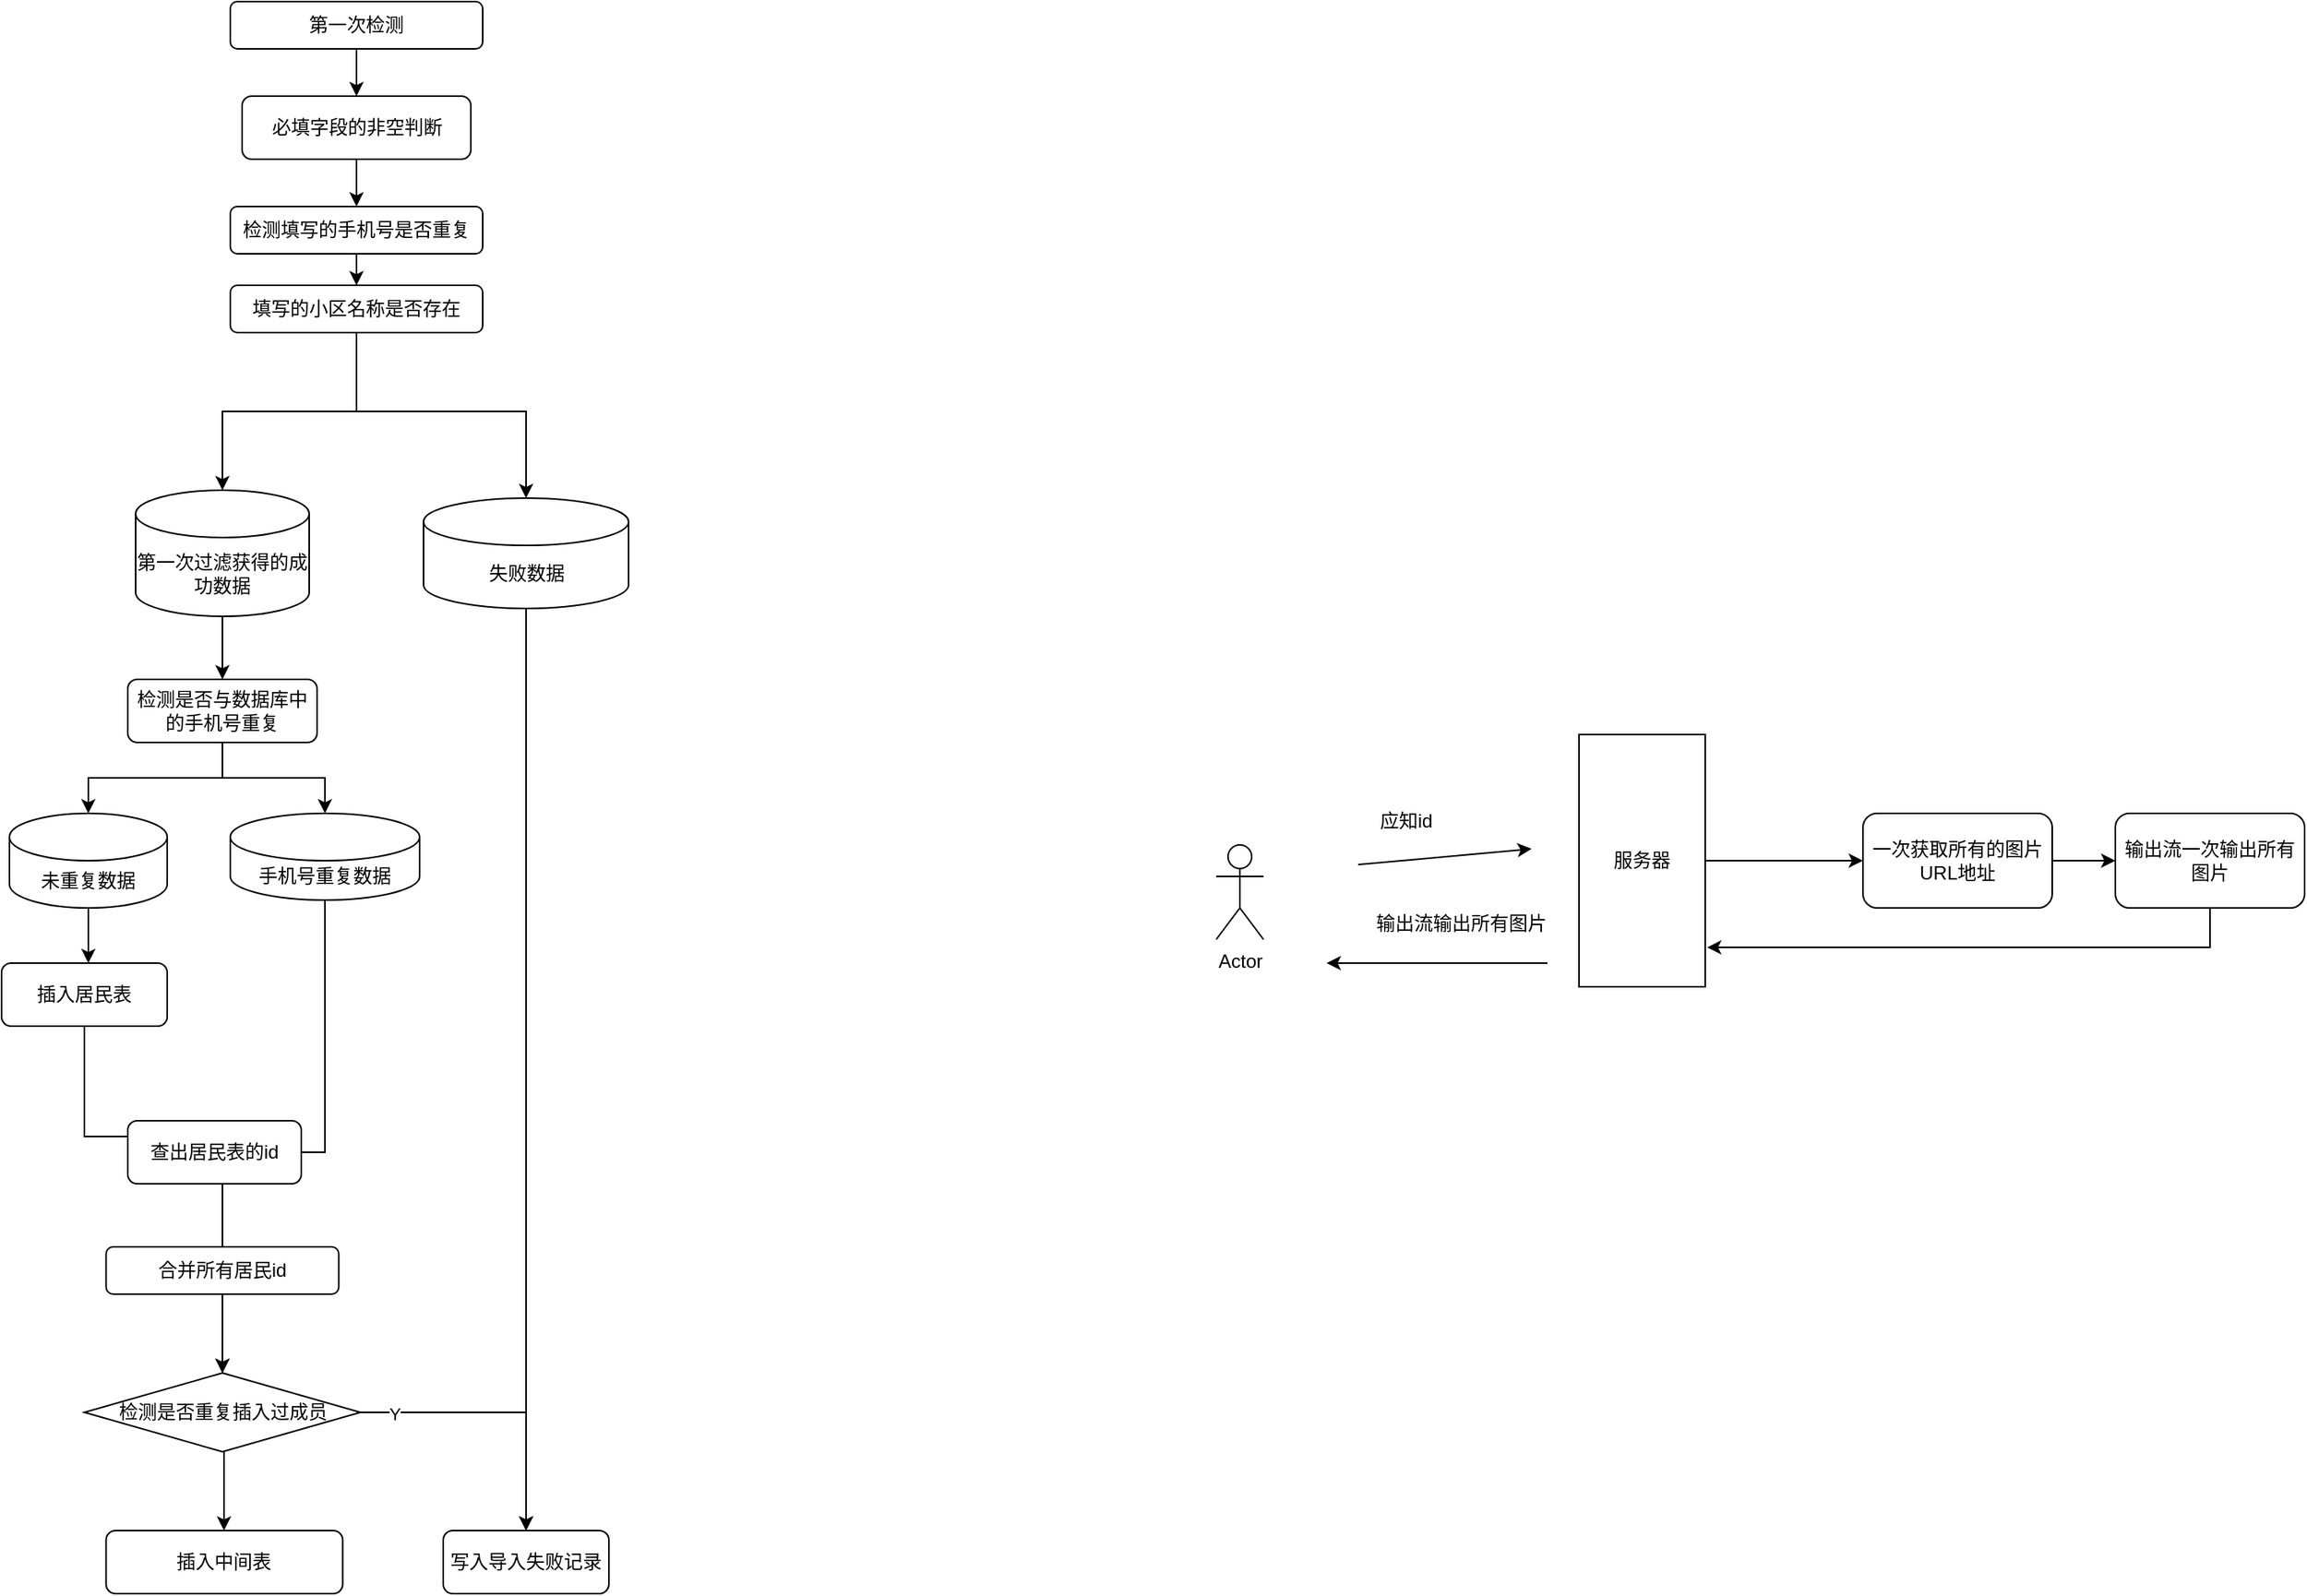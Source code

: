 <mxfile version="20.5.3" type="github">
  <diagram id="aUBuHN6MXLQGVr44WZyo" name="第 1 页">
    <mxGraphModel dx="651" dy="644" grid="1" gridSize="10" guides="1" tooltips="1" connect="1" arrows="1" fold="1" page="0" pageScale="1" pageWidth="827" pageHeight="1169" math="0" shadow="0">
      <root>
        <mxCell id="0" />
        <mxCell id="1" parent="0" />
        <mxCell id="XFE-MpF_bWx7WAoScGuX-34" style="edgeStyle=orthogonalEdgeStyle;rounded=0;orthogonalLoop=1;jettySize=auto;html=1;entryX=0.5;entryY=0;entryDx=0;entryDy=0;" parent="1" source="XFE-MpF_bWx7WAoScGuX-35" target="XFE-MpF_bWx7WAoScGuX-42" edge="1">
          <mxGeometry relative="1" as="geometry" />
        </mxCell>
        <mxCell id="XFE-MpF_bWx7WAoScGuX-35" value="第一次检测" style="rounded=1;whiteSpace=wrap;html=1;" parent="1" vertex="1">
          <mxGeometry x="745" y="80" width="160" height="30" as="geometry" />
        </mxCell>
        <mxCell id="XFE-MpF_bWx7WAoScGuX-36" value="" style="edgeStyle=orthogonalEdgeStyle;rounded=0;orthogonalLoop=1;jettySize=auto;html=1;" parent="1" source="XFE-MpF_bWx7WAoScGuX-37" target="XFE-MpF_bWx7WAoScGuX-40" edge="1">
          <mxGeometry relative="1" as="geometry" />
        </mxCell>
        <mxCell id="XFE-MpF_bWx7WAoScGuX-37" value="检测填写的手机号是否重复" style="rounded=1;whiteSpace=wrap;html=1;" parent="1" vertex="1">
          <mxGeometry x="745" y="210" width="160" height="30" as="geometry" />
        </mxCell>
        <mxCell id="XFE-MpF_bWx7WAoScGuX-38" style="edgeStyle=orthogonalEdgeStyle;rounded=0;orthogonalLoop=1;jettySize=auto;html=1;exitX=0.5;exitY=1;exitDx=0;exitDy=0;" parent="1" source="XFE-MpF_bWx7WAoScGuX-40" target="XFE-MpF_bWx7WAoScGuX-44" edge="1">
          <mxGeometry relative="1" as="geometry" />
        </mxCell>
        <mxCell id="XFE-MpF_bWx7WAoScGuX-39" style="edgeStyle=orthogonalEdgeStyle;rounded=0;orthogonalLoop=1;jettySize=auto;html=1;exitX=0.5;exitY=1;exitDx=0;exitDy=0;entryX=0.5;entryY=0;entryDx=0;entryDy=0;entryPerimeter=0;" parent="1" source="XFE-MpF_bWx7WAoScGuX-40" target="XFE-MpF_bWx7WAoScGuX-55" edge="1">
          <mxGeometry relative="1" as="geometry">
            <mxPoint x="910" y="390" as="targetPoint" />
            <Array as="points">
              <mxPoint x="825" y="340" />
              <mxPoint x="932" y="340" />
            </Array>
          </mxGeometry>
        </mxCell>
        <mxCell id="XFE-MpF_bWx7WAoScGuX-40" value="填写的小区名称是否存在" style="whiteSpace=wrap;html=1;rounded=1;" parent="1" vertex="1">
          <mxGeometry x="745" y="260" width="160" height="30" as="geometry" />
        </mxCell>
        <mxCell id="XFE-MpF_bWx7WAoScGuX-41" style="edgeStyle=orthogonalEdgeStyle;rounded=0;orthogonalLoop=1;jettySize=auto;html=1;" parent="1" source="XFE-MpF_bWx7WAoScGuX-42" target="XFE-MpF_bWx7WAoScGuX-37" edge="1">
          <mxGeometry relative="1" as="geometry" />
        </mxCell>
        <mxCell id="XFE-MpF_bWx7WAoScGuX-42" value="必填字段的非空判断" style="rounded=1;whiteSpace=wrap;html=1;" parent="1" vertex="1">
          <mxGeometry x="752.5" y="140" width="145" height="40" as="geometry" />
        </mxCell>
        <mxCell id="XFE-MpF_bWx7WAoScGuX-43" style="edgeStyle=orthogonalEdgeStyle;rounded=0;orthogonalLoop=1;jettySize=auto;html=1;entryX=0.5;entryY=0;entryDx=0;entryDy=0;" parent="1" source="XFE-MpF_bWx7WAoScGuX-44" target="XFE-MpF_bWx7WAoScGuX-47" edge="1">
          <mxGeometry relative="1" as="geometry" />
        </mxCell>
        <mxCell id="XFE-MpF_bWx7WAoScGuX-44" value="第一次过滤获得的成功数据" style="shape=cylinder3;whiteSpace=wrap;html=1;boundedLbl=1;backgroundOutline=1;size=15;" parent="1" vertex="1">
          <mxGeometry x="685" y="390" width="110" height="80" as="geometry" />
        </mxCell>
        <mxCell id="XFE-MpF_bWx7WAoScGuX-45" style="edgeStyle=orthogonalEdgeStyle;rounded=0;orthogonalLoop=1;jettySize=auto;html=1;exitX=0.5;exitY=1;exitDx=0;exitDy=0;" parent="1" source="XFE-MpF_bWx7WAoScGuX-47" target="XFE-MpF_bWx7WAoScGuX-49" edge="1">
          <mxGeometry relative="1" as="geometry" />
        </mxCell>
        <mxCell id="XFE-MpF_bWx7WAoScGuX-46" style="edgeStyle=orthogonalEdgeStyle;rounded=0;orthogonalLoop=1;jettySize=auto;html=1;exitX=0.5;exitY=1;exitDx=0;exitDy=0;" parent="1" source="XFE-MpF_bWx7WAoScGuX-47" target="XFE-MpF_bWx7WAoScGuX-51" edge="1">
          <mxGeometry relative="1" as="geometry" />
        </mxCell>
        <mxCell id="XFE-MpF_bWx7WAoScGuX-47" value="检测是否与数据库中的手机号重复" style="rounded=1;whiteSpace=wrap;html=1;" parent="1" vertex="1">
          <mxGeometry x="680" y="510" width="120" height="40" as="geometry" />
        </mxCell>
        <mxCell id="XFE-MpF_bWx7WAoScGuX-48" style="edgeStyle=orthogonalEdgeStyle;rounded=0;orthogonalLoop=1;jettySize=auto;html=1;" parent="1" source="XFE-MpF_bWx7WAoScGuX-49" edge="1">
          <mxGeometry relative="1" as="geometry">
            <mxPoint x="655" y="690" as="targetPoint" />
          </mxGeometry>
        </mxCell>
        <mxCell id="XFE-MpF_bWx7WAoScGuX-49" value="未重复数据" style="shape=cylinder3;whiteSpace=wrap;html=1;boundedLbl=1;backgroundOutline=1;size=15;" parent="1" vertex="1">
          <mxGeometry x="605" y="595" width="100" height="60" as="geometry" />
        </mxCell>
        <mxCell id="XFE-MpF_bWx7WAoScGuX-50" style="edgeStyle=orthogonalEdgeStyle;rounded=0;orthogonalLoop=1;jettySize=auto;html=1;" parent="1" source="XFE-MpF_bWx7WAoScGuX-51" target="XFE-MpF_bWx7WAoScGuX-62" edge="1">
          <mxGeometry relative="1" as="geometry">
            <Array as="points">
              <mxPoint x="805" y="810" />
              <mxPoint x="740" y="810" />
            </Array>
            <mxPoint x="740.0" y="810" as="targetPoint" />
          </mxGeometry>
        </mxCell>
        <mxCell id="XFE-MpF_bWx7WAoScGuX-51" value="手机号重复数据" style="shape=cylinder3;whiteSpace=wrap;html=1;boundedLbl=1;backgroundOutline=1;size=15;" parent="1" vertex="1">
          <mxGeometry x="745" y="595" width="120" height="55" as="geometry" />
        </mxCell>
        <mxCell id="XFE-MpF_bWx7WAoScGuX-52" style="edgeStyle=orthogonalEdgeStyle;rounded=0;orthogonalLoop=1;jettySize=auto;html=1;startArrow=none;" parent="1" source="XFE-MpF_bWx7WAoScGuX-65" target="XFE-MpF_bWx7WAoScGuX-62" edge="1">
          <mxGeometry relative="1" as="geometry">
            <mxPoint x="740.0" y="810" as="targetPoint" />
          </mxGeometry>
        </mxCell>
        <mxCell id="XFE-MpF_bWx7WAoScGuX-53" value="插入居民表" style="rounded=1;whiteSpace=wrap;html=1;" parent="1" vertex="1">
          <mxGeometry x="600" y="690" width="105" height="40" as="geometry" />
        </mxCell>
        <mxCell id="XFE-MpF_bWx7WAoScGuX-60" style="edgeStyle=orthogonalEdgeStyle;rounded=0;orthogonalLoop=1;jettySize=auto;html=1;exitX=0.5;exitY=1;exitDx=0;exitDy=0;" parent="1" target="XFE-MpF_bWx7WAoScGuX-59" edge="1">
          <mxGeometry relative="1" as="geometry">
            <mxPoint x="730.0" y="990" as="sourcePoint" />
            <Array as="points">
              <mxPoint x="741" y="990" />
            </Array>
          </mxGeometry>
        </mxCell>
        <mxCell id="XFE-MpF_bWx7WAoScGuX-57" style="edgeStyle=orthogonalEdgeStyle;rounded=0;orthogonalLoop=1;jettySize=auto;html=1;entryX=0.5;entryY=0;entryDx=0;entryDy=0;" parent="1" source="XFE-MpF_bWx7WAoScGuX-55" target="XFE-MpF_bWx7WAoScGuX-58" edge="1">
          <mxGeometry relative="1" as="geometry">
            <mxPoint x="915" y="775" as="targetPoint" />
          </mxGeometry>
        </mxCell>
        <mxCell id="XFE-MpF_bWx7WAoScGuX-55" value="失败数据" style="shape=cylinder3;whiteSpace=wrap;html=1;boundedLbl=1;backgroundOutline=1;size=15;" parent="1" vertex="1">
          <mxGeometry x="867.5" y="395" width="130" height="70" as="geometry" />
        </mxCell>
        <mxCell id="XFE-MpF_bWx7WAoScGuX-58" value="写入导入失败记录" style="rounded=1;whiteSpace=wrap;html=1;" parent="1" vertex="1">
          <mxGeometry x="880" y="1050" width="105" height="40" as="geometry" />
        </mxCell>
        <mxCell id="XFE-MpF_bWx7WAoScGuX-59" value="插入中间表" style="rounded=1;whiteSpace=wrap;html=1;" parent="1" vertex="1">
          <mxGeometry x="666.25" y="1050" width="150" height="40" as="geometry" />
        </mxCell>
        <mxCell id="XFE-MpF_bWx7WAoScGuX-63" style="edgeStyle=orthogonalEdgeStyle;rounded=0;orthogonalLoop=1;jettySize=auto;html=1;exitX=1;exitY=0.5;exitDx=0;exitDy=0;entryX=0.5;entryY=0;entryDx=0;entryDy=0;" parent="1" source="XFE-MpF_bWx7WAoScGuX-62" target="XFE-MpF_bWx7WAoScGuX-58" edge="1">
          <mxGeometry relative="1" as="geometry" />
        </mxCell>
        <mxCell id="XFE-MpF_bWx7WAoScGuX-64" value="Y" style="edgeLabel;html=1;align=center;verticalAlign=middle;resizable=0;points=[];" parent="XFE-MpF_bWx7WAoScGuX-63" vertex="1" connectable="0">
          <mxGeometry x="-0.76" y="-1" relative="1" as="geometry">
            <mxPoint as="offset" />
          </mxGeometry>
        </mxCell>
        <mxCell id="XFE-MpF_bWx7WAoScGuX-62" value="检测是否重复插入过成员" style="rhombus;whiteSpace=wrap;html=1;" parent="1" vertex="1">
          <mxGeometry x="652.5" y="950" width="175" height="50" as="geometry" />
        </mxCell>
        <mxCell id="XFE-MpF_bWx7WAoScGuX-65" value="合并所有居民id" style="rounded=1;whiteSpace=wrap;html=1;" parent="1" vertex="1">
          <mxGeometry x="666.25" y="870" width="147.5" height="30" as="geometry" />
        </mxCell>
        <mxCell id="S9MntMNMVdMsf80aEHKJ-3" value="" style="edgeStyle=orthogonalEdgeStyle;rounded=0;orthogonalLoop=1;jettySize=auto;html=1;endArrow=none;" parent="1" source="XFE-MpF_bWx7WAoScGuX-53" target="XFE-MpF_bWx7WAoScGuX-65" edge="1">
          <mxGeometry relative="1" as="geometry">
            <mxPoint x="740" y="950" as="targetPoint" />
            <mxPoint x="652.5" y="730" as="sourcePoint" />
          </mxGeometry>
        </mxCell>
        <mxCell id="S9MntMNMVdMsf80aEHKJ-4" value="查出居民表的id" style="rounded=1;whiteSpace=wrap;html=1;" parent="1" vertex="1">
          <mxGeometry x="680" y="790" width="110" height="40" as="geometry" />
        </mxCell>
        <mxCell id="_E3xaCXyAKDLWRKXDZtY-1" value="Actor" style="shape=umlActor;verticalLabelPosition=bottom;verticalAlign=top;html=1;outlineConnect=0;" vertex="1" parent="1">
          <mxGeometry x="1370" y="615" width="30" height="60" as="geometry" />
        </mxCell>
        <mxCell id="_E3xaCXyAKDLWRKXDZtY-7" value="" style="endArrow=classic;html=1;rounded=0;" edge="1" parent="1">
          <mxGeometry width="50" height="50" relative="1" as="geometry">
            <mxPoint x="1460" y="627.5" as="sourcePoint" />
            <mxPoint x="1570" y="617.5" as="targetPoint" />
          </mxGeometry>
        </mxCell>
        <mxCell id="_E3xaCXyAKDLWRKXDZtY-12" style="edgeStyle=orthogonalEdgeStyle;rounded=0;orthogonalLoop=1;jettySize=auto;html=1;exitX=1;exitY=0.5;exitDx=0;exitDy=0;" edge="1" parent="1" source="_E3xaCXyAKDLWRKXDZtY-10" target="_E3xaCXyAKDLWRKXDZtY-11">
          <mxGeometry relative="1" as="geometry" />
        </mxCell>
        <mxCell id="_E3xaCXyAKDLWRKXDZtY-10" value="服务器" style="rounded=0;whiteSpace=wrap;html=1;" vertex="1" parent="1">
          <mxGeometry x="1600" y="545" width="80" height="160" as="geometry" />
        </mxCell>
        <mxCell id="_E3xaCXyAKDLWRKXDZtY-14" style="edgeStyle=orthogonalEdgeStyle;rounded=0;orthogonalLoop=1;jettySize=auto;html=1;exitX=1;exitY=0.5;exitDx=0;exitDy=0;" edge="1" parent="1" source="_E3xaCXyAKDLWRKXDZtY-11" target="_E3xaCXyAKDLWRKXDZtY-13">
          <mxGeometry relative="1" as="geometry" />
        </mxCell>
        <mxCell id="_E3xaCXyAKDLWRKXDZtY-11" value="一次获取所有的图片URL地址" style="rounded=1;whiteSpace=wrap;html=1;" vertex="1" parent="1">
          <mxGeometry x="1780" y="595" width="120" height="60" as="geometry" />
        </mxCell>
        <mxCell id="_E3xaCXyAKDLWRKXDZtY-23" style="edgeStyle=orthogonalEdgeStyle;rounded=0;orthogonalLoop=1;jettySize=auto;html=1;exitX=0.5;exitY=1;exitDx=0;exitDy=0;entryX=1.015;entryY=0.844;entryDx=0;entryDy=0;entryPerimeter=0;" edge="1" parent="1" source="_E3xaCXyAKDLWRKXDZtY-13" target="_E3xaCXyAKDLWRKXDZtY-10">
          <mxGeometry relative="1" as="geometry" />
        </mxCell>
        <mxCell id="_E3xaCXyAKDLWRKXDZtY-13" value="输出流一次输出所有图片" style="rounded=1;whiteSpace=wrap;html=1;" vertex="1" parent="1">
          <mxGeometry x="1940" y="595" width="120" height="60" as="geometry" />
        </mxCell>
        <mxCell id="_E3xaCXyAKDLWRKXDZtY-22" value="应知id" style="text;html=1;align=center;verticalAlign=middle;resizable=0;points=[];autosize=1;strokeColor=none;fillColor=none;" vertex="1" parent="1">
          <mxGeometry x="1460" y="585" width="60" height="30" as="geometry" />
        </mxCell>
        <mxCell id="_E3xaCXyAKDLWRKXDZtY-26" value="输出流输出所有图片" style="text;html=1;align=center;verticalAlign=middle;resizable=0;points=[];autosize=1;strokeColor=none;fillColor=none;" vertex="1" parent="1">
          <mxGeometry x="1460" y="650" width="130" height="30" as="geometry" />
        </mxCell>
        <mxCell id="_E3xaCXyAKDLWRKXDZtY-29" value="" style="endArrow=classic;html=1;rounded=0;" edge="1" parent="1">
          <mxGeometry width="50" height="50" relative="1" as="geometry">
            <mxPoint x="1580" y="690" as="sourcePoint" />
            <mxPoint x="1440" y="690" as="targetPoint" />
          </mxGeometry>
        </mxCell>
      </root>
    </mxGraphModel>
  </diagram>
</mxfile>
